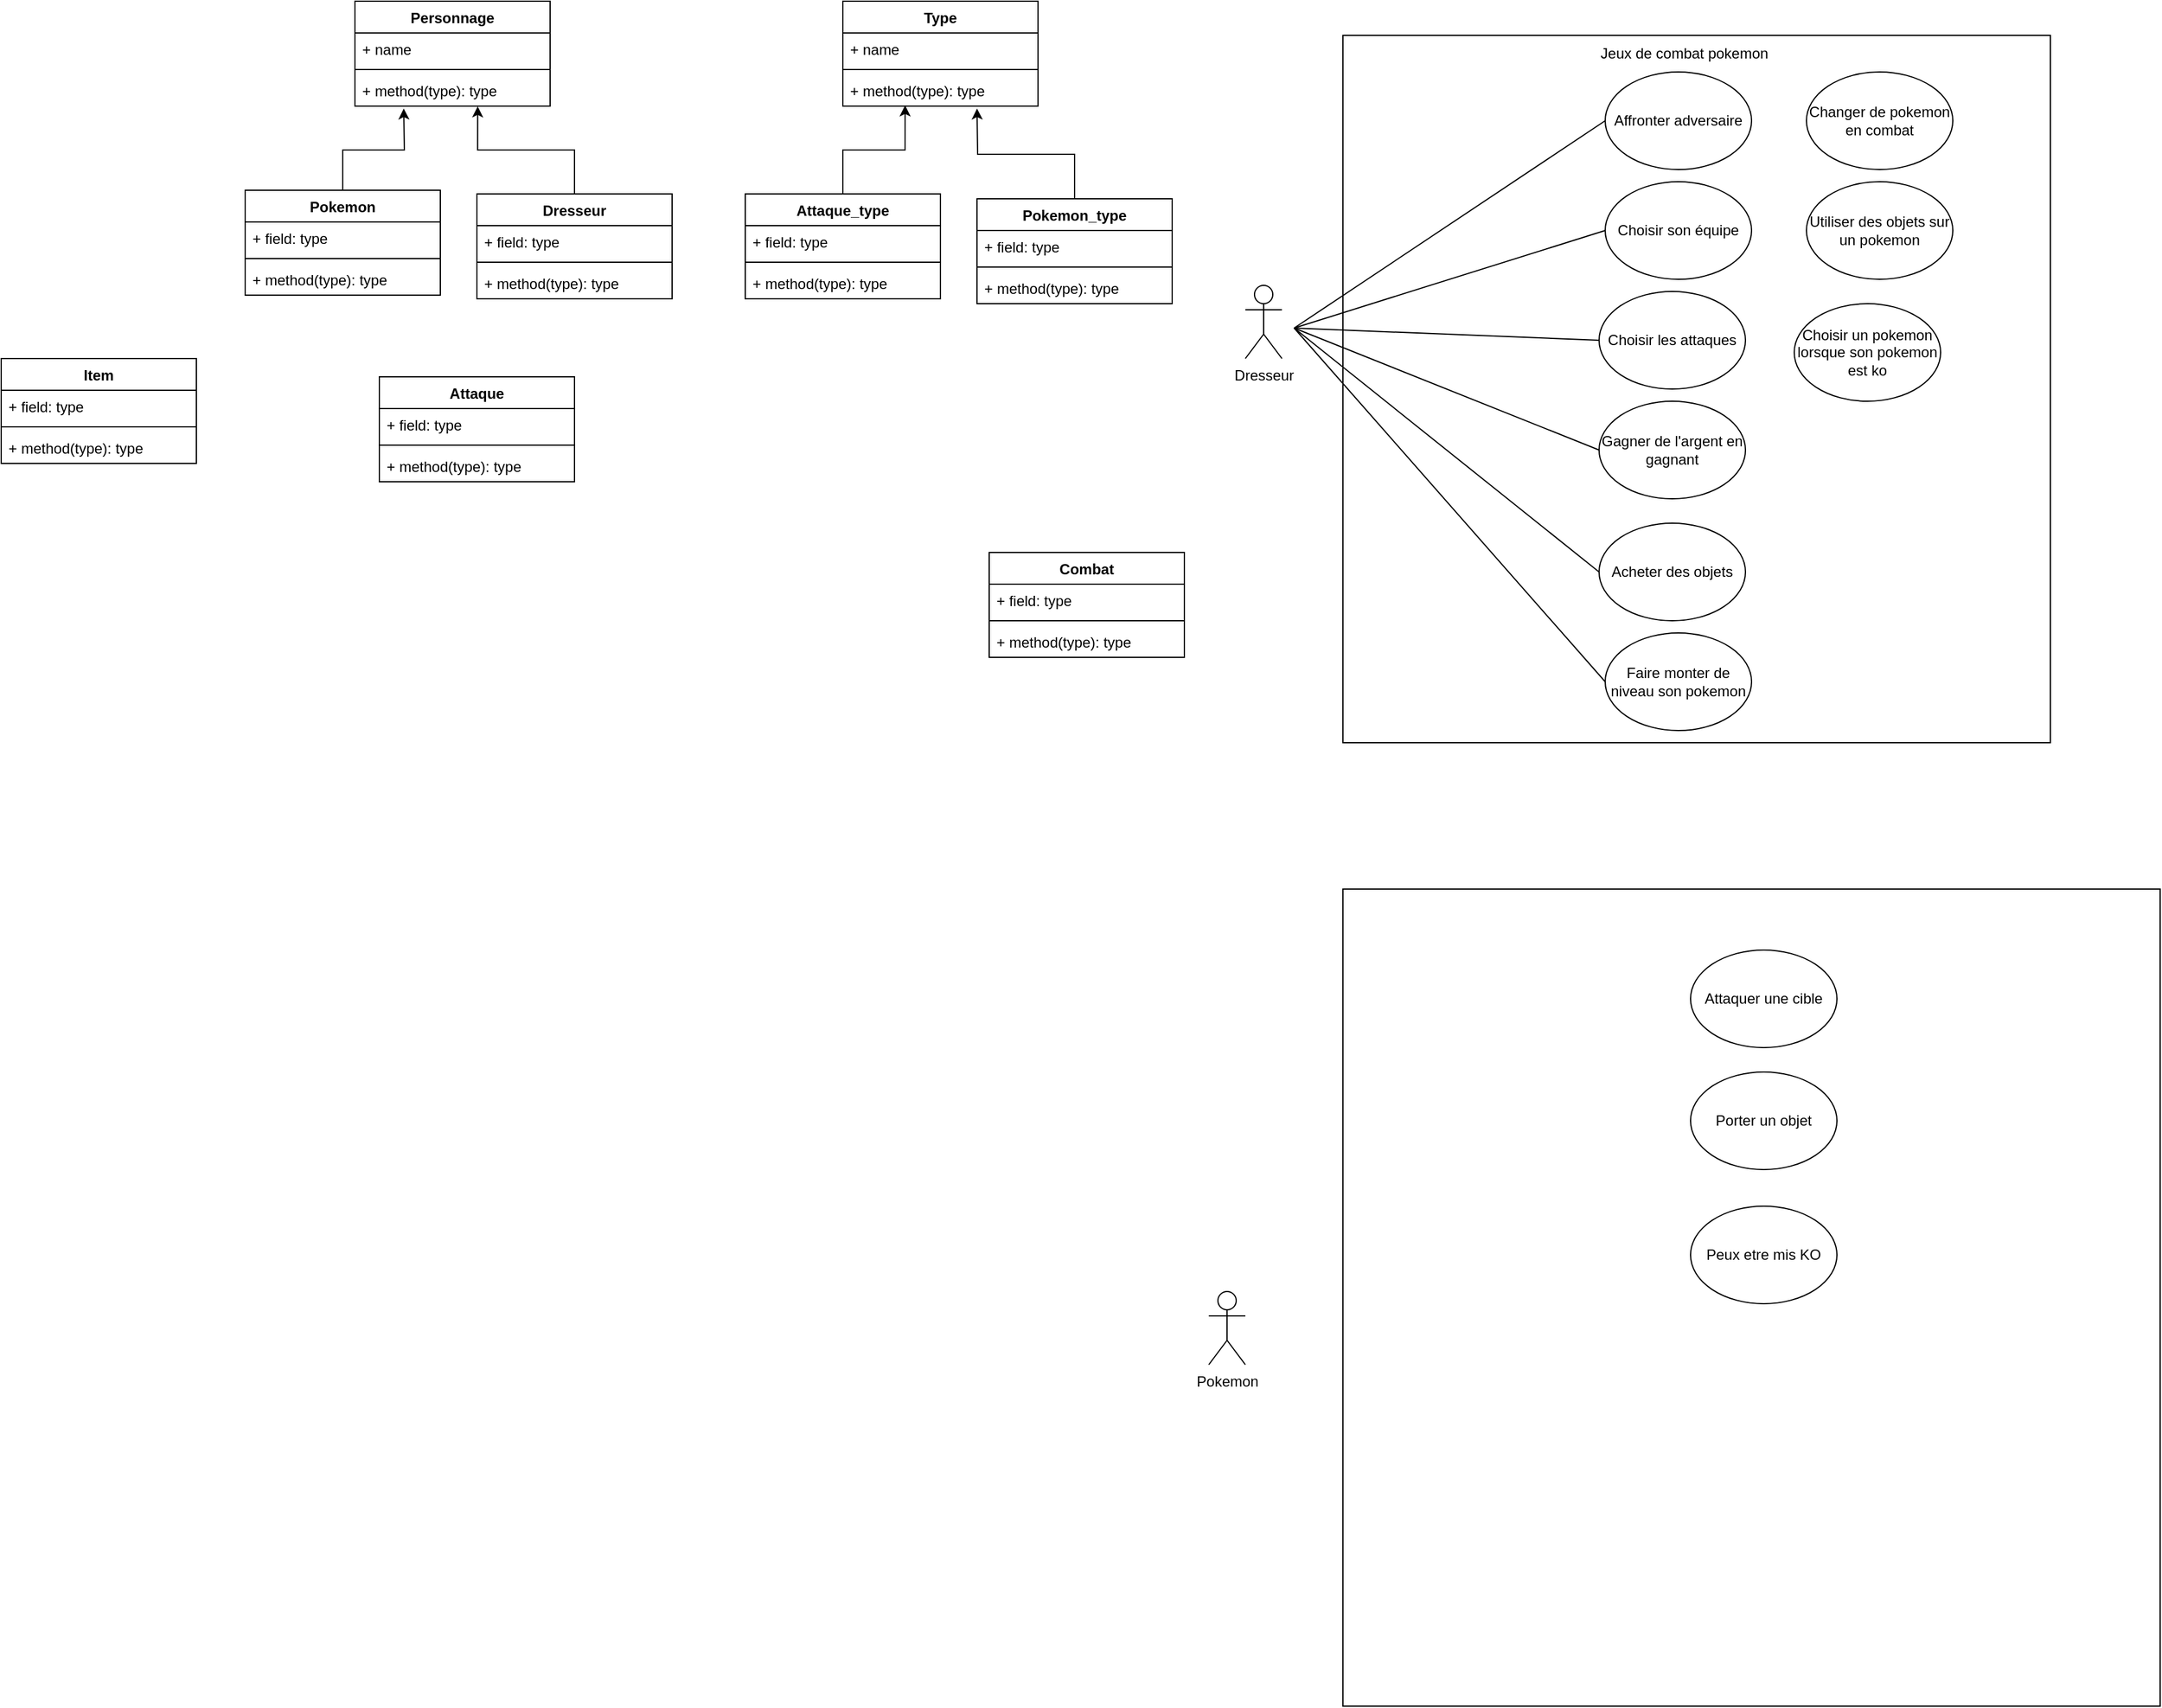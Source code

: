 <mxfile version="26.0.5">
  <diagram name="Page-1" id="a_ZiKNWm4Ejyt6njl6Ol">
    <mxGraphModel dx="3154" dy="655" grid="1" gridSize="10" guides="1" tooltips="1" connect="1" arrows="1" fold="1" page="1" pageScale="1" pageWidth="850" pageHeight="1100" math="0" shadow="0">
      <root>
        <mxCell id="0" />
        <mxCell id="1" parent="0" />
        <mxCell id="P2DQZPO05r_DAOtKliR_-1" value="" style="whiteSpace=wrap;html=1;aspect=fixed;" parent="1" vertex="1">
          <mxGeometry x="80" y="40" width="580" height="580" as="geometry" />
        </mxCell>
        <mxCell id="P2DQZPO05r_DAOtKliR_-2" value="Dresseur" style="shape=umlActor;verticalLabelPosition=bottom;verticalAlign=top;html=1;outlineConnect=0;" parent="1" vertex="1">
          <mxGeometry y="245" width="30" height="60" as="geometry" />
        </mxCell>
        <mxCell id="P2DQZPO05r_DAOtKliR_-3" value="Affronter adversaire" style="ellipse;whiteSpace=wrap;html=1;" parent="1" vertex="1">
          <mxGeometry x="295" y="70" width="120" height="80" as="geometry" />
        </mxCell>
        <mxCell id="P2DQZPO05r_DAOtKliR_-4" value="Choisir son équipe" style="ellipse;whiteSpace=wrap;html=1;" parent="1" vertex="1">
          <mxGeometry x="295" y="160" width="120" height="80" as="geometry" />
        </mxCell>
        <mxCell id="P2DQZPO05r_DAOtKliR_-5" value="Choisir les attaques" style="ellipse;whiteSpace=wrap;html=1;" parent="1" vertex="1">
          <mxGeometry x="290" y="250" width="120" height="80" as="geometry" />
        </mxCell>
        <mxCell id="P2DQZPO05r_DAOtKliR_-6" value="Gagner de l&#39;argent en gagnant" style="ellipse;whiteSpace=wrap;html=1;" parent="1" vertex="1">
          <mxGeometry x="290" y="340" width="120" height="80" as="geometry" />
        </mxCell>
        <mxCell id="P2DQZPO05r_DAOtKliR_-7" value="Acheter des objets" style="ellipse;whiteSpace=wrap;html=1;" parent="1" vertex="1">
          <mxGeometry x="290" y="440" width="120" height="80" as="geometry" />
        </mxCell>
        <mxCell id="P2DQZPO05r_DAOtKliR_-8" value="Jeux de combat pokemon" style="text;html=1;align=center;verticalAlign=middle;whiteSpace=wrap;rounded=0;" parent="1" vertex="1">
          <mxGeometry x="270" y="40" width="180" height="30" as="geometry" />
        </mxCell>
        <mxCell id="P2DQZPO05r_DAOtKliR_-9" value="" style="endArrow=none;html=1;rounded=0;entryX=0;entryY=0.5;entryDx=0;entryDy=0;" parent="1" target="P2DQZPO05r_DAOtKliR_-3" edge="1">
          <mxGeometry width="50" height="50" relative="1" as="geometry">
            <mxPoint x="40" y="280" as="sourcePoint" />
            <mxPoint x="90" y="230" as="targetPoint" />
          </mxGeometry>
        </mxCell>
        <mxCell id="P2DQZPO05r_DAOtKliR_-10" value="" style="endArrow=none;html=1;rounded=0;entryX=0;entryY=0.5;entryDx=0;entryDy=0;" parent="1" target="P2DQZPO05r_DAOtKliR_-4" edge="1">
          <mxGeometry width="50" height="50" relative="1" as="geometry">
            <mxPoint x="40" y="280" as="sourcePoint" />
            <mxPoint x="305" y="120" as="targetPoint" />
          </mxGeometry>
        </mxCell>
        <mxCell id="P2DQZPO05r_DAOtKliR_-11" value="" style="endArrow=none;html=1;rounded=0;entryX=0;entryY=0.5;entryDx=0;entryDy=0;" parent="1" target="P2DQZPO05r_DAOtKliR_-5" edge="1">
          <mxGeometry width="50" height="50" relative="1" as="geometry">
            <mxPoint x="40" y="280" as="sourcePoint" />
            <mxPoint x="315" y="130" as="targetPoint" />
          </mxGeometry>
        </mxCell>
        <mxCell id="P2DQZPO05r_DAOtKliR_-12" value="" style="endArrow=none;html=1;rounded=0;entryX=0;entryY=0.5;entryDx=0;entryDy=0;" parent="1" target="P2DQZPO05r_DAOtKliR_-6" edge="1">
          <mxGeometry width="50" height="50" relative="1" as="geometry">
            <mxPoint x="40" y="280" as="sourcePoint" />
            <mxPoint x="325" y="140" as="targetPoint" />
          </mxGeometry>
        </mxCell>
        <mxCell id="P2DQZPO05r_DAOtKliR_-13" value="" style="endArrow=none;html=1;rounded=0;entryX=0;entryY=0.5;entryDx=0;entryDy=0;" parent="1" target="P2DQZPO05r_DAOtKliR_-7" edge="1">
          <mxGeometry width="50" height="50" relative="1" as="geometry">
            <mxPoint x="40" y="280" as="sourcePoint" />
            <mxPoint x="335" y="150" as="targetPoint" />
          </mxGeometry>
        </mxCell>
        <mxCell id="P2DQZPO05r_DAOtKliR_-14" value="Faire monter de niveau son pokemon" style="ellipse;whiteSpace=wrap;html=1;" parent="1" vertex="1">
          <mxGeometry x="295" y="530" width="120" height="80" as="geometry" />
        </mxCell>
        <mxCell id="P2DQZPO05r_DAOtKliR_-15" value="" style="endArrow=none;html=1;rounded=0;entryX=0;entryY=0.5;entryDx=0;entryDy=0;" parent="1" target="P2DQZPO05r_DAOtKliR_-14" edge="1">
          <mxGeometry width="50" height="50" relative="1" as="geometry">
            <mxPoint x="40" y="280" as="sourcePoint" />
            <mxPoint x="340" y="240" as="targetPoint" />
          </mxGeometry>
        </mxCell>
        <mxCell id="P2uW4Zk5c4WOOST6W6_h-1" value="Pokemon" style="shape=umlActor;verticalLabelPosition=bottom;verticalAlign=top;html=1;outlineConnect=0;" vertex="1" parent="1">
          <mxGeometry x="-30" y="1070" width="30" height="60" as="geometry" />
        </mxCell>
        <mxCell id="P2uW4Zk5c4WOOST6W6_h-5" value="" style="whiteSpace=wrap;html=1;aspect=fixed;" vertex="1" parent="1">
          <mxGeometry x="80" y="740" width="670" height="670" as="geometry" />
        </mxCell>
        <mxCell id="P2uW4Zk5c4WOOST6W6_h-6" value="Attaquer une cible" style="ellipse;whiteSpace=wrap;html=1;" vertex="1" parent="1">
          <mxGeometry x="365" y="790" width="120" height="80" as="geometry" />
        </mxCell>
        <mxCell id="P2uW4Zk5c4WOOST6W6_h-7" value="Porter un objet" style="ellipse;whiteSpace=wrap;html=1;" vertex="1" parent="1">
          <mxGeometry x="365" y="890" width="120" height="80" as="geometry" />
        </mxCell>
        <mxCell id="P2uW4Zk5c4WOOST6W6_h-8" value="Changer de pokemon en combat" style="ellipse;whiteSpace=wrap;html=1;" vertex="1" parent="1">
          <mxGeometry x="460" y="70" width="120" height="80" as="geometry" />
        </mxCell>
        <mxCell id="P2uW4Zk5c4WOOST6W6_h-10" value="Peux etre mis KO" style="ellipse;whiteSpace=wrap;html=1;" vertex="1" parent="1">
          <mxGeometry x="365" y="1000" width="120" height="80" as="geometry" />
        </mxCell>
        <mxCell id="P2uW4Zk5c4WOOST6W6_h-11" value="Utiliser des objets sur un pokemon" style="ellipse;whiteSpace=wrap;html=1;" vertex="1" parent="1">
          <mxGeometry x="460" y="160" width="120" height="80" as="geometry" />
        </mxCell>
        <mxCell id="P2uW4Zk5c4WOOST6W6_h-55" style="edgeStyle=orthogonalEdgeStyle;rounded=0;orthogonalLoop=1;jettySize=auto;html=1;exitX=0.5;exitY=0;exitDx=0;exitDy=0;" edge="1" parent="1" source="P2uW4Zk5c4WOOST6W6_h-12">
          <mxGeometry relative="1" as="geometry">
            <mxPoint x="-690" y="100" as="targetPoint" />
          </mxGeometry>
        </mxCell>
        <mxCell id="P2uW4Zk5c4WOOST6W6_h-12" value="Pokemon" style="swimlane;fontStyle=1;align=center;verticalAlign=top;childLayout=stackLayout;horizontal=1;startSize=26;horizontalStack=0;resizeParent=1;resizeParentMax=0;resizeLast=0;collapsible=1;marginBottom=0;whiteSpace=wrap;html=1;" vertex="1" parent="1">
          <mxGeometry x="-820" y="167" width="160" height="86" as="geometry" />
        </mxCell>
        <mxCell id="P2uW4Zk5c4WOOST6W6_h-13" value="+ field: type" style="text;strokeColor=none;fillColor=none;align=left;verticalAlign=top;spacingLeft=4;spacingRight=4;overflow=hidden;rotatable=0;points=[[0,0.5],[1,0.5]];portConstraint=eastwest;whiteSpace=wrap;html=1;" vertex="1" parent="P2uW4Zk5c4WOOST6W6_h-12">
          <mxGeometry y="26" width="160" height="26" as="geometry" />
        </mxCell>
        <mxCell id="P2uW4Zk5c4WOOST6W6_h-14" value="" style="line;strokeWidth=1;fillColor=none;align=left;verticalAlign=middle;spacingTop=-1;spacingLeft=3;spacingRight=3;rotatable=0;labelPosition=right;points=[];portConstraint=eastwest;strokeColor=inherit;" vertex="1" parent="P2uW4Zk5c4WOOST6W6_h-12">
          <mxGeometry y="52" width="160" height="8" as="geometry" />
        </mxCell>
        <mxCell id="P2uW4Zk5c4WOOST6W6_h-15" value="+ method(type): type" style="text;strokeColor=none;fillColor=none;align=left;verticalAlign=top;spacingLeft=4;spacingRight=4;overflow=hidden;rotatable=0;points=[[0,0.5],[1,0.5]];portConstraint=eastwest;whiteSpace=wrap;html=1;" vertex="1" parent="P2uW4Zk5c4WOOST6W6_h-12">
          <mxGeometry y="60" width="160" height="26" as="geometry" />
        </mxCell>
        <mxCell id="P2uW4Zk5c4WOOST6W6_h-16" value="Dresseur" style="swimlane;fontStyle=1;align=center;verticalAlign=top;childLayout=stackLayout;horizontal=1;startSize=26;horizontalStack=0;resizeParent=1;resizeParentMax=0;resizeLast=0;collapsible=1;marginBottom=0;whiteSpace=wrap;html=1;" vertex="1" parent="1">
          <mxGeometry x="-630" y="170" width="160" height="86" as="geometry" />
        </mxCell>
        <mxCell id="P2uW4Zk5c4WOOST6W6_h-17" value="+ field: type" style="text;strokeColor=none;fillColor=none;align=left;verticalAlign=top;spacingLeft=4;spacingRight=4;overflow=hidden;rotatable=0;points=[[0,0.5],[1,0.5]];portConstraint=eastwest;whiteSpace=wrap;html=1;" vertex="1" parent="P2uW4Zk5c4WOOST6W6_h-16">
          <mxGeometry y="26" width="160" height="26" as="geometry" />
        </mxCell>
        <mxCell id="P2uW4Zk5c4WOOST6W6_h-18" value="" style="line;strokeWidth=1;fillColor=none;align=left;verticalAlign=middle;spacingTop=-1;spacingLeft=3;spacingRight=3;rotatable=0;labelPosition=right;points=[];portConstraint=eastwest;strokeColor=inherit;" vertex="1" parent="P2uW4Zk5c4WOOST6W6_h-16">
          <mxGeometry y="52" width="160" height="8" as="geometry" />
        </mxCell>
        <mxCell id="P2uW4Zk5c4WOOST6W6_h-19" value="+ method(type): type" style="text;strokeColor=none;fillColor=none;align=left;verticalAlign=top;spacingLeft=4;spacingRight=4;overflow=hidden;rotatable=0;points=[[0,0.5],[1,0.5]];portConstraint=eastwest;whiteSpace=wrap;html=1;" vertex="1" parent="P2uW4Zk5c4WOOST6W6_h-16">
          <mxGeometry y="60" width="160" height="26" as="geometry" />
        </mxCell>
        <mxCell id="P2uW4Zk5c4WOOST6W6_h-20" value="Attaque" style="swimlane;fontStyle=1;align=center;verticalAlign=top;childLayout=stackLayout;horizontal=1;startSize=26;horizontalStack=0;resizeParent=1;resizeParentMax=0;resizeLast=0;collapsible=1;marginBottom=0;whiteSpace=wrap;html=1;" vertex="1" parent="1">
          <mxGeometry x="-710" y="320" width="160" height="86" as="geometry" />
        </mxCell>
        <mxCell id="P2uW4Zk5c4WOOST6W6_h-21" value="+ field: type" style="text;strokeColor=none;fillColor=none;align=left;verticalAlign=top;spacingLeft=4;spacingRight=4;overflow=hidden;rotatable=0;points=[[0,0.5],[1,0.5]];portConstraint=eastwest;whiteSpace=wrap;html=1;" vertex="1" parent="P2uW4Zk5c4WOOST6W6_h-20">
          <mxGeometry y="26" width="160" height="26" as="geometry" />
        </mxCell>
        <mxCell id="P2uW4Zk5c4WOOST6W6_h-22" value="" style="line;strokeWidth=1;fillColor=none;align=left;verticalAlign=middle;spacingTop=-1;spacingLeft=3;spacingRight=3;rotatable=0;labelPosition=right;points=[];portConstraint=eastwest;strokeColor=inherit;" vertex="1" parent="P2uW4Zk5c4WOOST6W6_h-20">
          <mxGeometry y="52" width="160" height="8" as="geometry" />
        </mxCell>
        <mxCell id="P2uW4Zk5c4WOOST6W6_h-23" value="+ method(type): type" style="text;strokeColor=none;fillColor=none;align=left;verticalAlign=top;spacingLeft=4;spacingRight=4;overflow=hidden;rotatable=0;points=[[0,0.5],[1,0.5]];portConstraint=eastwest;whiteSpace=wrap;html=1;" vertex="1" parent="P2uW4Zk5c4WOOST6W6_h-20">
          <mxGeometry y="60" width="160" height="26" as="geometry" />
        </mxCell>
        <mxCell id="P2uW4Zk5c4WOOST6W6_h-24" value="Type" style="swimlane;fontStyle=1;align=center;verticalAlign=top;childLayout=stackLayout;horizontal=1;startSize=26;horizontalStack=0;resizeParent=1;resizeParentMax=0;resizeLast=0;collapsible=1;marginBottom=0;whiteSpace=wrap;html=1;" vertex="1" parent="1">
          <mxGeometry x="-330" y="12" width="160" height="86" as="geometry" />
        </mxCell>
        <mxCell id="P2uW4Zk5c4WOOST6W6_h-25" value="+ name" style="text;strokeColor=none;fillColor=none;align=left;verticalAlign=top;spacingLeft=4;spacingRight=4;overflow=hidden;rotatable=0;points=[[0,0.5],[1,0.5]];portConstraint=eastwest;whiteSpace=wrap;html=1;" vertex="1" parent="P2uW4Zk5c4WOOST6W6_h-24">
          <mxGeometry y="26" width="160" height="26" as="geometry" />
        </mxCell>
        <mxCell id="P2uW4Zk5c4WOOST6W6_h-26" value="" style="line;strokeWidth=1;fillColor=none;align=left;verticalAlign=middle;spacingTop=-1;spacingLeft=3;spacingRight=3;rotatable=0;labelPosition=right;points=[];portConstraint=eastwest;strokeColor=inherit;" vertex="1" parent="P2uW4Zk5c4WOOST6W6_h-24">
          <mxGeometry y="52" width="160" height="8" as="geometry" />
        </mxCell>
        <mxCell id="P2uW4Zk5c4WOOST6W6_h-27" value="+ method(type): type" style="text;strokeColor=none;fillColor=none;align=left;verticalAlign=top;spacingLeft=4;spacingRight=4;overflow=hidden;rotatable=0;points=[[0,0.5],[1,0.5]];portConstraint=eastwest;whiteSpace=wrap;html=1;" vertex="1" parent="P2uW4Zk5c4WOOST6W6_h-24">
          <mxGeometry y="60" width="160" height="26" as="geometry" />
        </mxCell>
        <mxCell id="P2uW4Zk5c4WOOST6W6_h-28" value="Attaque_type" style="swimlane;fontStyle=1;align=center;verticalAlign=top;childLayout=stackLayout;horizontal=1;startSize=26;horizontalStack=0;resizeParent=1;resizeParentMax=0;resizeLast=0;collapsible=1;marginBottom=0;whiteSpace=wrap;html=1;" vertex="1" parent="1">
          <mxGeometry x="-410" y="170" width="160" height="86" as="geometry" />
        </mxCell>
        <mxCell id="P2uW4Zk5c4WOOST6W6_h-29" value="+ field: type" style="text;strokeColor=none;fillColor=none;align=left;verticalAlign=top;spacingLeft=4;spacingRight=4;overflow=hidden;rotatable=0;points=[[0,0.5],[1,0.5]];portConstraint=eastwest;whiteSpace=wrap;html=1;" vertex="1" parent="P2uW4Zk5c4WOOST6W6_h-28">
          <mxGeometry y="26" width="160" height="26" as="geometry" />
        </mxCell>
        <mxCell id="P2uW4Zk5c4WOOST6W6_h-30" value="" style="line;strokeWidth=1;fillColor=none;align=left;verticalAlign=middle;spacingTop=-1;spacingLeft=3;spacingRight=3;rotatable=0;labelPosition=right;points=[];portConstraint=eastwest;strokeColor=inherit;" vertex="1" parent="P2uW4Zk5c4WOOST6W6_h-28">
          <mxGeometry y="52" width="160" height="8" as="geometry" />
        </mxCell>
        <mxCell id="P2uW4Zk5c4WOOST6W6_h-31" value="+ method(type): type" style="text;strokeColor=none;fillColor=none;align=left;verticalAlign=top;spacingLeft=4;spacingRight=4;overflow=hidden;rotatable=0;points=[[0,0.5],[1,0.5]];portConstraint=eastwest;whiteSpace=wrap;html=1;" vertex="1" parent="P2uW4Zk5c4WOOST6W6_h-28">
          <mxGeometry y="60" width="160" height="26" as="geometry" />
        </mxCell>
        <mxCell id="P2uW4Zk5c4WOOST6W6_h-53" style="edgeStyle=orthogonalEdgeStyle;rounded=0;orthogonalLoop=1;jettySize=auto;html=1;exitX=0.5;exitY=0;exitDx=0;exitDy=0;" edge="1" parent="1" source="P2uW4Zk5c4WOOST6W6_h-32">
          <mxGeometry relative="1" as="geometry">
            <mxPoint x="-220" y="100" as="targetPoint" />
          </mxGeometry>
        </mxCell>
        <mxCell id="P2uW4Zk5c4WOOST6W6_h-32" value="Pokemon_type" style="swimlane;fontStyle=1;align=center;verticalAlign=top;childLayout=stackLayout;horizontal=1;startSize=26;horizontalStack=0;resizeParent=1;resizeParentMax=0;resizeLast=0;collapsible=1;marginBottom=0;whiteSpace=wrap;html=1;" vertex="1" parent="1">
          <mxGeometry x="-220" y="174" width="160" height="86" as="geometry" />
        </mxCell>
        <mxCell id="P2uW4Zk5c4WOOST6W6_h-33" value="+ field: type" style="text;strokeColor=none;fillColor=none;align=left;verticalAlign=top;spacingLeft=4;spacingRight=4;overflow=hidden;rotatable=0;points=[[0,0.5],[1,0.5]];portConstraint=eastwest;whiteSpace=wrap;html=1;" vertex="1" parent="P2uW4Zk5c4WOOST6W6_h-32">
          <mxGeometry y="26" width="160" height="26" as="geometry" />
        </mxCell>
        <mxCell id="P2uW4Zk5c4WOOST6W6_h-34" value="" style="line;strokeWidth=1;fillColor=none;align=left;verticalAlign=middle;spacingTop=-1;spacingLeft=3;spacingRight=3;rotatable=0;labelPosition=right;points=[];portConstraint=eastwest;strokeColor=inherit;" vertex="1" parent="P2uW4Zk5c4WOOST6W6_h-32">
          <mxGeometry y="52" width="160" height="8" as="geometry" />
        </mxCell>
        <mxCell id="P2uW4Zk5c4WOOST6W6_h-35" value="+ method(type): type" style="text;strokeColor=none;fillColor=none;align=left;verticalAlign=top;spacingLeft=4;spacingRight=4;overflow=hidden;rotatable=0;points=[[0,0.5],[1,0.5]];portConstraint=eastwest;whiteSpace=wrap;html=1;" vertex="1" parent="P2uW4Zk5c4WOOST6W6_h-32">
          <mxGeometry y="60" width="160" height="26" as="geometry" />
        </mxCell>
        <mxCell id="P2uW4Zk5c4WOOST6W6_h-36" value="Item" style="swimlane;fontStyle=1;align=center;verticalAlign=top;childLayout=stackLayout;horizontal=1;startSize=26;horizontalStack=0;resizeParent=1;resizeParentMax=0;resizeLast=0;collapsible=1;marginBottom=0;whiteSpace=wrap;html=1;" vertex="1" parent="1">
          <mxGeometry x="-1020" y="305" width="160" height="86" as="geometry" />
        </mxCell>
        <mxCell id="P2uW4Zk5c4WOOST6W6_h-37" value="+ field: type" style="text;strokeColor=none;fillColor=none;align=left;verticalAlign=top;spacingLeft=4;spacingRight=4;overflow=hidden;rotatable=0;points=[[0,0.5],[1,0.5]];portConstraint=eastwest;whiteSpace=wrap;html=1;" vertex="1" parent="P2uW4Zk5c4WOOST6W6_h-36">
          <mxGeometry y="26" width="160" height="26" as="geometry" />
        </mxCell>
        <mxCell id="P2uW4Zk5c4WOOST6W6_h-38" value="" style="line;strokeWidth=1;fillColor=none;align=left;verticalAlign=middle;spacingTop=-1;spacingLeft=3;spacingRight=3;rotatable=0;labelPosition=right;points=[];portConstraint=eastwest;strokeColor=inherit;" vertex="1" parent="P2uW4Zk5c4WOOST6W6_h-36">
          <mxGeometry y="52" width="160" height="8" as="geometry" />
        </mxCell>
        <mxCell id="P2uW4Zk5c4WOOST6W6_h-39" value="+ method(type): type" style="text;strokeColor=none;fillColor=none;align=left;verticalAlign=top;spacingLeft=4;spacingRight=4;overflow=hidden;rotatable=0;points=[[0,0.5],[1,0.5]];portConstraint=eastwest;whiteSpace=wrap;html=1;" vertex="1" parent="P2uW4Zk5c4WOOST6W6_h-36">
          <mxGeometry y="60" width="160" height="26" as="geometry" />
        </mxCell>
        <mxCell id="P2uW4Zk5c4WOOST6W6_h-40" value="Combat" style="swimlane;fontStyle=1;align=center;verticalAlign=top;childLayout=stackLayout;horizontal=1;startSize=26;horizontalStack=0;resizeParent=1;resizeParentMax=0;resizeLast=0;collapsible=1;marginBottom=0;whiteSpace=wrap;html=1;" vertex="1" parent="1">
          <mxGeometry x="-210" y="464" width="160" height="86" as="geometry" />
        </mxCell>
        <mxCell id="P2uW4Zk5c4WOOST6W6_h-41" value="+ field: type" style="text;strokeColor=none;fillColor=none;align=left;verticalAlign=top;spacingLeft=4;spacingRight=4;overflow=hidden;rotatable=0;points=[[0,0.5],[1,0.5]];portConstraint=eastwest;whiteSpace=wrap;html=1;" vertex="1" parent="P2uW4Zk5c4WOOST6W6_h-40">
          <mxGeometry y="26" width="160" height="26" as="geometry" />
        </mxCell>
        <mxCell id="P2uW4Zk5c4WOOST6W6_h-42" value="" style="line;strokeWidth=1;fillColor=none;align=left;verticalAlign=middle;spacingTop=-1;spacingLeft=3;spacingRight=3;rotatable=0;labelPosition=right;points=[];portConstraint=eastwest;strokeColor=inherit;" vertex="1" parent="P2uW4Zk5c4WOOST6W6_h-40">
          <mxGeometry y="52" width="160" height="8" as="geometry" />
        </mxCell>
        <mxCell id="P2uW4Zk5c4WOOST6W6_h-43" value="+ method(type): type" style="text;strokeColor=none;fillColor=none;align=left;verticalAlign=top;spacingLeft=4;spacingRight=4;overflow=hidden;rotatable=0;points=[[0,0.5],[1,0.5]];portConstraint=eastwest;whiteSpace=wrap;html=1;" vertex="1" parent="P2uW4Zk5c4WOOST6W6_h-40">
          <mxGeometry y="60" width="160" height="26" as="geometry" />
        </mxCell>
        <mxCell id="P2uW4Zk5c4WOOST6W6_h-44" value="Personnage" style="swimlane;fontStyle=1;align=center;verticalAlign=top;childLayout=stackLayout;horizontal=1;startSize=26;horizontalStack=0;resizeParent=1;resizeParentMax=0;resizeLast=0;collapsible=1;marginBottom=0;whiteSpace=wrap;html=1;" vertex="1" parent="1">
          <mxGeometry x="-730" y="12" width="160" height="86" as="geometry" />
        </mxCell>
        <mxCell id="P2uW4Zk5c4WOOST6W6_h-45" value="+ name" style="text;strokeColor=none;fillColor=none;align=left;verticalAlign=top;spacingLeft=4;spacingRight=4;overflow=hidden;rotatable=0;points=[[0,0.5],[1,0.5]];portConstraint=eastwest;whiteSpace=wrap;html=1;" vertex="1" parent="P2uW4Zk5c4WOOST6W6_h-44">
          <mxGeometry y="26" width="160" height="26" as="geometry" />
        </mxCell>
        <mxCell id="P2uW4Zk5c4WOOST6W6_h-46" value="" style="line;strokeWidth=1;fillColor=none;align=left;verticalAlign=middle;spacingTop=-1;spacingLeft=3;spacingRight=3;rotatable=0;labelPosition=right;points=[];portConstraint=eastwest;strokeColor=inherit;" vertex="1" parent="P2uW4Zk5c4WOOST6W6_h-44">
          <mxGeometry y="52" width="160" height="8" as="geometry" />
        </mxCell>
        <mxCell id="P2uW4Zk5c4WOOST6W6_h-47" value="+ method(type): type" style="text;strokeColor=none;fillColor=none;align=left;verticalAlign=top;spacingLeft=4;spacingRight=4;overflow=hidden;rotatable=0;points=[[0,0.5],[1,0.5]];portConstraint=eastwest;whiteSpace=wrap;html=1;" vertex="1" parent="P2uW4Zk5c4WOOST6W6_h-44">
          <mxGeometry y="60" width="160" height="26" as="geometry" />
        </mxCell>
        <mxCell id="P2uW4Zk5c4WOOST6W6_h-52" style="edgeStyle=orthogonalEdgeStyle;rounded=0;orthogonalLoop=1;jettySize=auto;html=1;exitX=0.5;exitY=0;exitDx=0;exitDy=0;entryX=0.319;entryY=0.977;entryDx=0;entryDy=0;entryPerimeter=0;" edge="1" parent="1" source="P2uW4Zk5c4WOOST6W6_h-28" target="P2uW4Zk5c4WOOST6W6_h-27">
          <mxGeometry relative="1" as="geometry" />
        </mxCell>
        <mxCell id="P2uW4Zk5c4WOOST6W6_h-54" style="edgeStyle=orthogonalEdgeStyle;rounded=0;orthogonalLoop=1;jettySize=auto;html=1;exitX=0.5;exitY=0;exitDx=0;exitDy=0;entryX=0.629;entryY=1.008;entryDx=0;entryDy=0;entryPerimeter=0;" edge="1" parent="1" source="P2uW4Zk5c4WOOST6W6_h-16" target="P2uW4Zk5c4WOOST6W6_h-47">
          <mxGeometry relative="1" as="geometry" />
        </mxCell>
        <mxCell id="P2uW4Zk5c4WOOST6W6_h-56" value="Choisir un pokemon lorsque son pokemon est ko" style="ellipse;whiteSpace=wrap;html=1;" vertex="1" parent="1">
          <mxGeometry x="450" y="260" width="120" height="80" as="geometry" />
        </mxCell>
      </root>
    </mxGraphModel>
  </diagram>
</mxfile>
